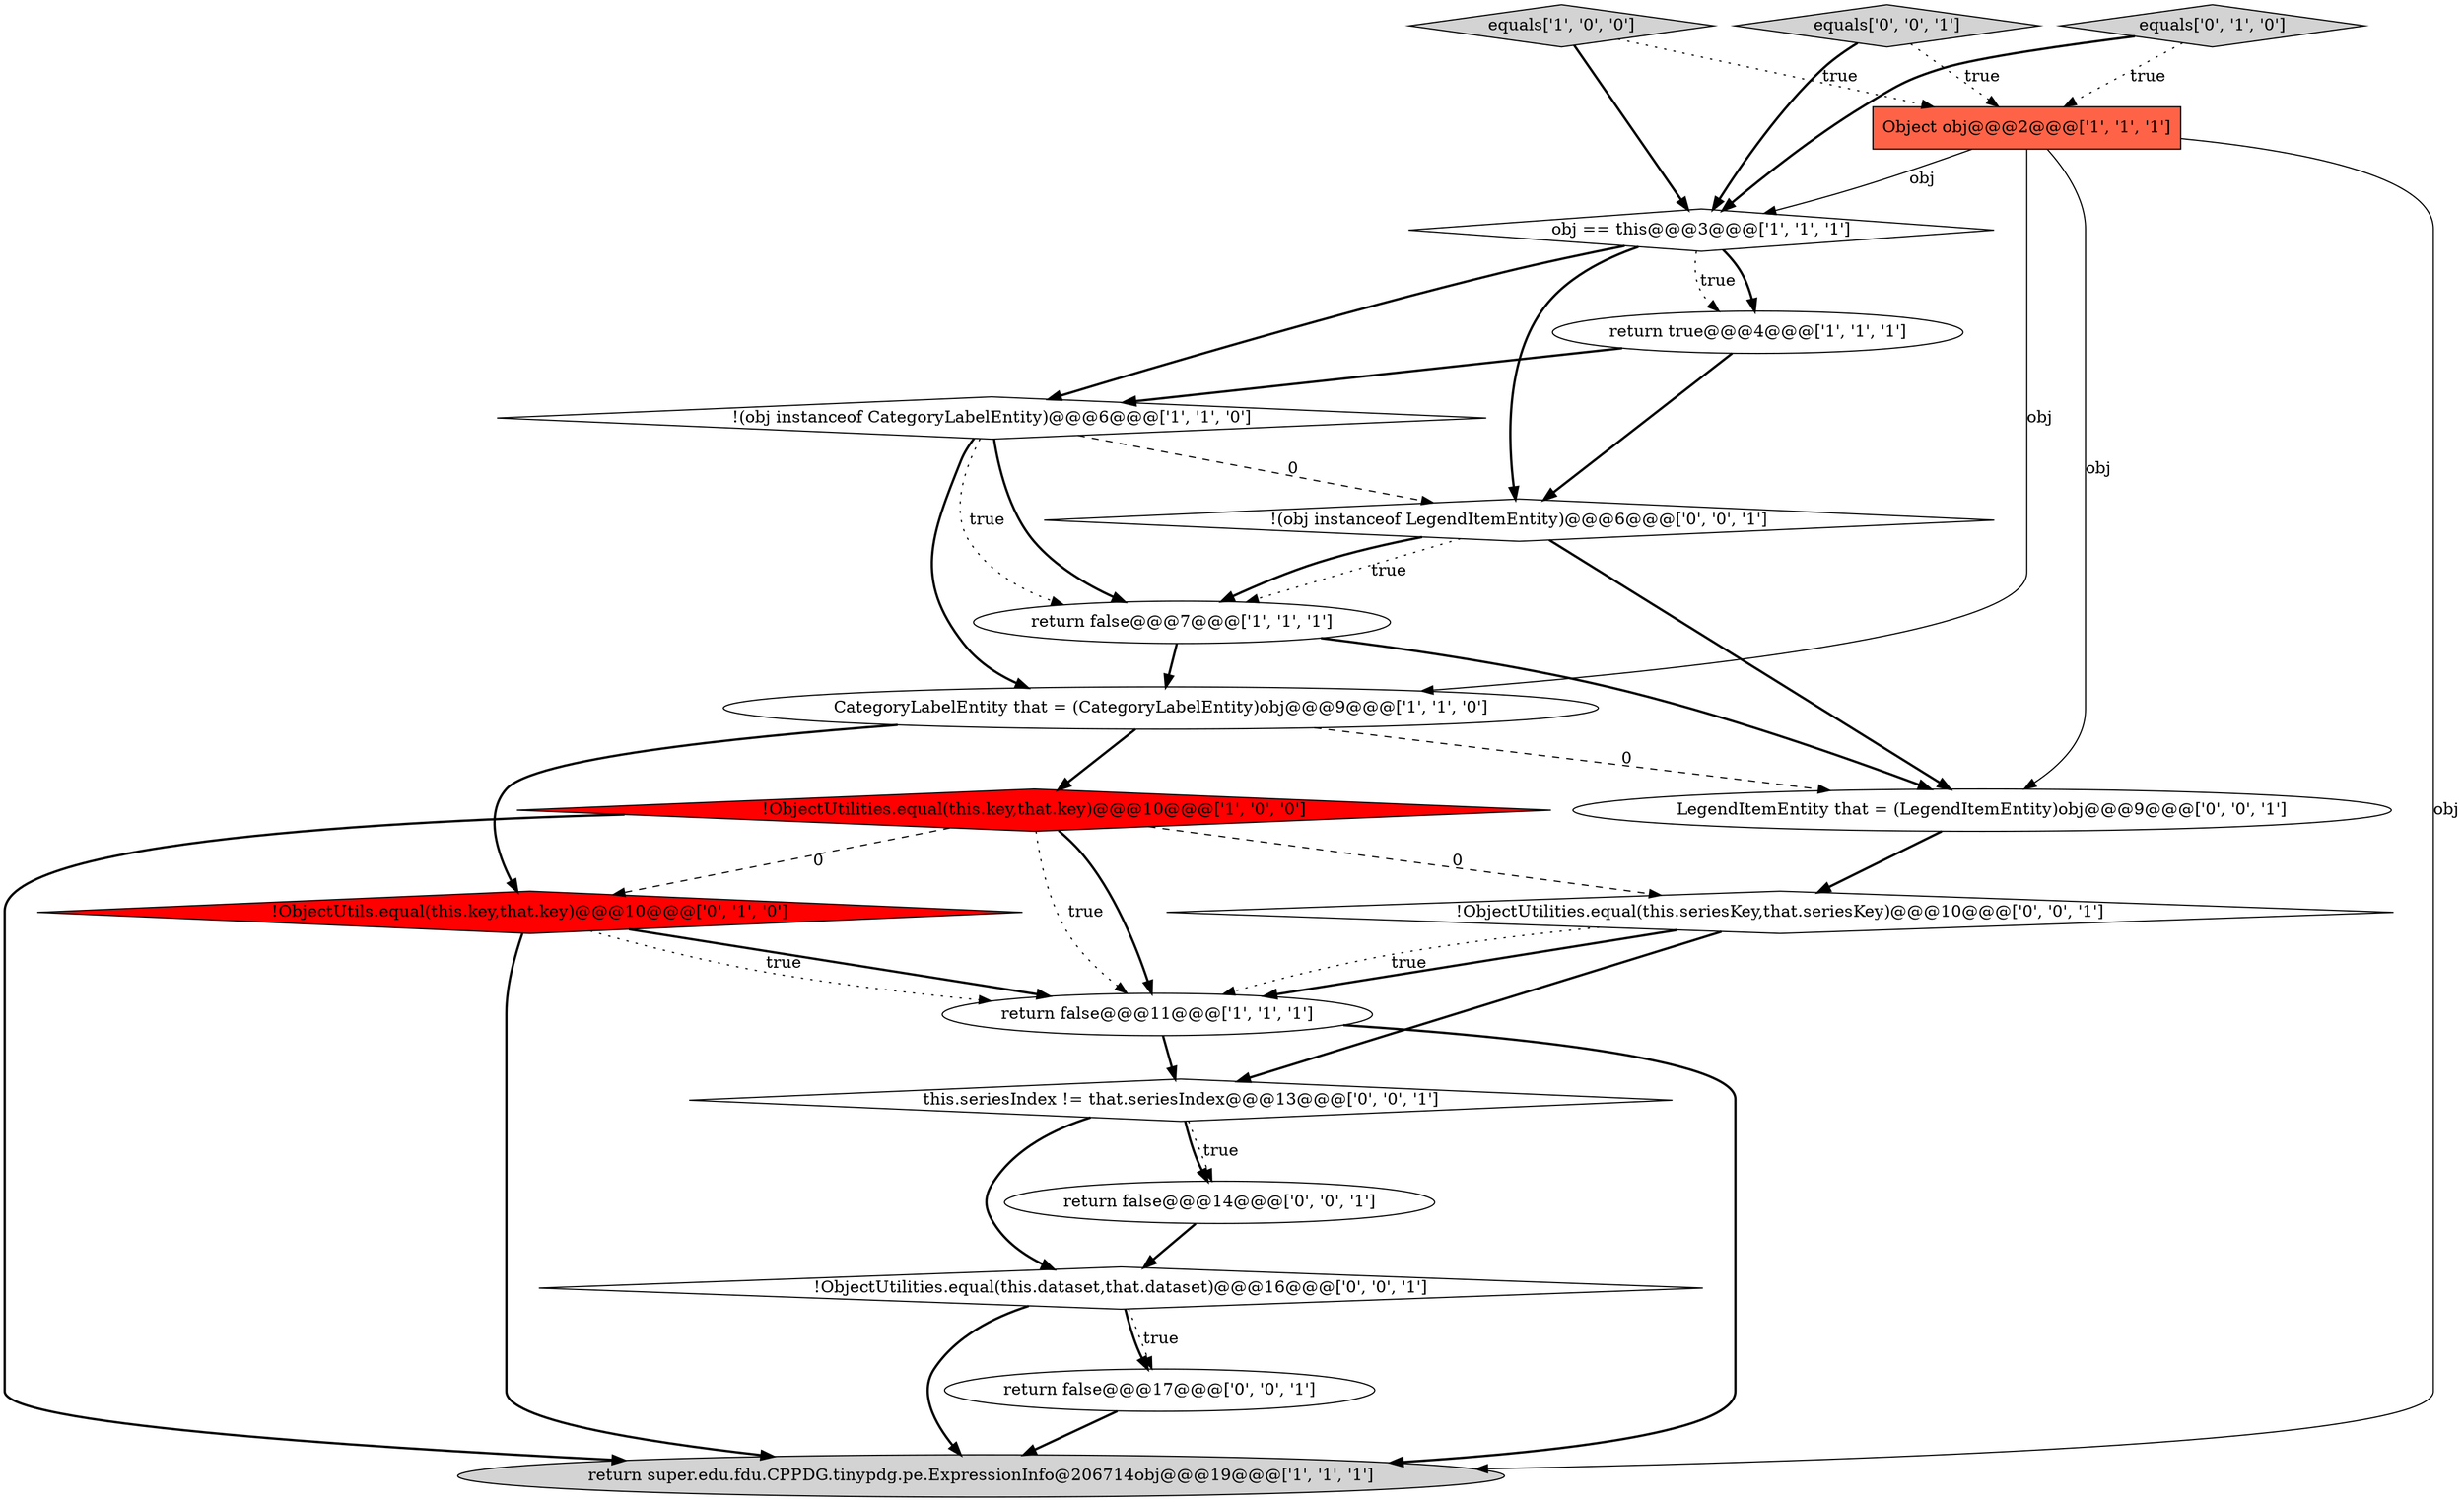 digraph {
5 [style = filled, label = "Object obj@@@2@@@['1', '1', '1']", fillcolor = tomato, shape = box image = "AAA0AAABBB1BBB"];
7 [style = filled, label = "CategoryLabelEntity that = (CategoryLabelEntity)obj@@@9@@@['1', '1', '0']", fillcolor = white, shape = ellipse image = "AAA0AAABBB1BBB"];
18 [style = filled, label = "return false@@@14@@@['0', '0', '1']", fillcolor = white, shape = ellipse image = "AAA0AAABBB3BBB"];
15 [style = filled, label = "!ObjectUtilities.equal(this.seriesKey,that.seriesKey)@@@10@@@['0', '0', '1']", fillcolor = white, shape = diamond image = "AAA0AAABBB3BBB"];
16 [style = filled, label = "!(obj instanceof LegendItemEntity)@@@6@@@['0', '0', '1']", fillcolor = white, shape = diamond image = "AAA0AAABBB3BBB"];
13 [style = filled, label = "LegendItemEntity that = (LegendItemEntity)obj@@@9@@@['0', '0', '1']", fillcolor = white, shape = ellipse image = "AAA0AAABBB3BBB"];
1 [style = filled, label = "equals['1', '0', '0']", fillcolor = lightgray, shape = diamond image = "AAA0AAABBB1BBB"];
3 [style = filled, label = "return super.edu.fdu.CPPDG.tinypdg.pe.ExpressionInfo@206714obj@@@19@@@['1', '1', '1']", fillcolor = lightgray, shape = ellipse image = "AAA0AAABBB1BBB"];
6 [style = filled, label = "return false@@@11@@@['1', '1', '1']", fillcolor = white, shape = ellipse image = "AAA0AAABBB1BBB"];
2 [style = filled, label = "return true@@@4@@@['1', '1', '1']", fillcolor = white, shape = ellipse image = "AAA0AAABBB1BBB"];
9 [style = filled, label = "return false@@@7@@@['1', '1', '1']", fillcolor = white, shape = ellipse image = "AAA0AAABBB1BBB"];
12 [style = filled, label = "equals['0', '0', '1']", fillcolor = lightgray, shape = diamond image = "AAA0AAABBB3BBB"];
17 [style = filled, label = "!ObjectUtilities.equal(this.dataset,that.dataset)@@@16@@@['0', '0', '1']", fillcolor = white, shape = diamond image = "AAA0AAABBB3BBB"];
4 [style = filled, label = "!(obj instanceof CategoryLabelEntity)@@@6@@@['1', '1', '0']", fillcolor = white, shape = diamond image = "AAA0AAABBB1BBB"];
11 [style = filled, label = "!ObjectUtils.equal(this.key,that.key)@@@10@@@['0', '1', '0']", fillcolor = red, shape = diamond image = "AAA1AAABBB2BBB"];
8 [style = filled, label = "!ObjectUtilities.equal(this.key,that.key)@@@10@@@['1', '0', '0']", fillcolor = red, shape = diamond image = "AAA1AAABBB1BBB"];
19 [style = filled, label = "return false@@@17@@@['0', '0', '1']", fillcolor = white, shape = ellipse image = "AAA0AAABBB3BBB"];
14 [style = filled, label = "this.seriesIndex != that.seriesIndex@@@13@@@['0', '0', '1']", fillcolor = white, shape = diamond image = "AAA0AAABBB3BBB"];
0 [style = filled, label = "obj == this@@@3@@@['1', '1', '1']", fillcolor = white, shape = diamond image = "AAA0AAABBB1BBB"];
10 [style = filled, label = "equals['0', '1', '0']", fillcolor = lightgray, shape = diamond image = "AAA0AAABBB2BBB"];
5->0 [style = solid, label="obj"];
4->9 [style = bold, label=""];
6->3 [style = bold, label=""];
0->16 [style = bold, label=""];
16->9 [style = bold, label=""];
16->9 [style = dotted, label="true"];
7->11 [style = bold, label=""];
16->13 [style = bold, label=""];
4->16 [style = dashed, label="0"];
15->14 [style = bold, label=""];
11->6 [style = bold, label=""];
0->2 [style = bold, label=""];
8->3 [style = bold, label=""];
8->15 [style = dashed, label="0"];
18->17 [style = bold, label=""];
14->17 [style = bold, label=""];
8->6 [style = bold, label=""];
15->6 [style = bold, label=""];
1->0 [style = bold, label=""];
9->7 [style = bold, label=""];
7->8 [style = bold, label=""];
10->5 [style = dotted, label="true"];
2->4 [style = bold, label=""];
12->0 [style = bold, label=""];
5->13 [style = solid, label="obj"];
17->19 [style = bold, label=""];
4->7 [style = bold, label=""];
5->7 [style = solid, label="obj"];
6->14 [style = bold, label=""];
8->6 [style = dotted, label="true"];
12->5 [style = dotted, label="true"];
5->3 [style = solid, label="obj"];
0->4 [style = bold, label=""];
11->6 [style = dotted, label="true"];
11->3 [style = bold, label=""];
15->6 [style = dotted, label="true"];
10->0 [style = bold, label=""];
17->19 [style = dotted, label="true"];
7->13 [style = dashed, label="0"];
17->3 [style = bold, label=""];
14->18 [style = bold, label=""];
13->15 [style = bold, label=""];
0->2 [style = dotted, label="true"];
4->9 [style = dotted, label="true"];
8->11 [style = dashed, label="0"];
19->3 [style = bold, label=""];
14->18 [style = dotted, label="true"];
1->5 [style = dotted, label="true"];
9->13 [style = bold, label=""];
2->16 [style = bold, label=""];
}
